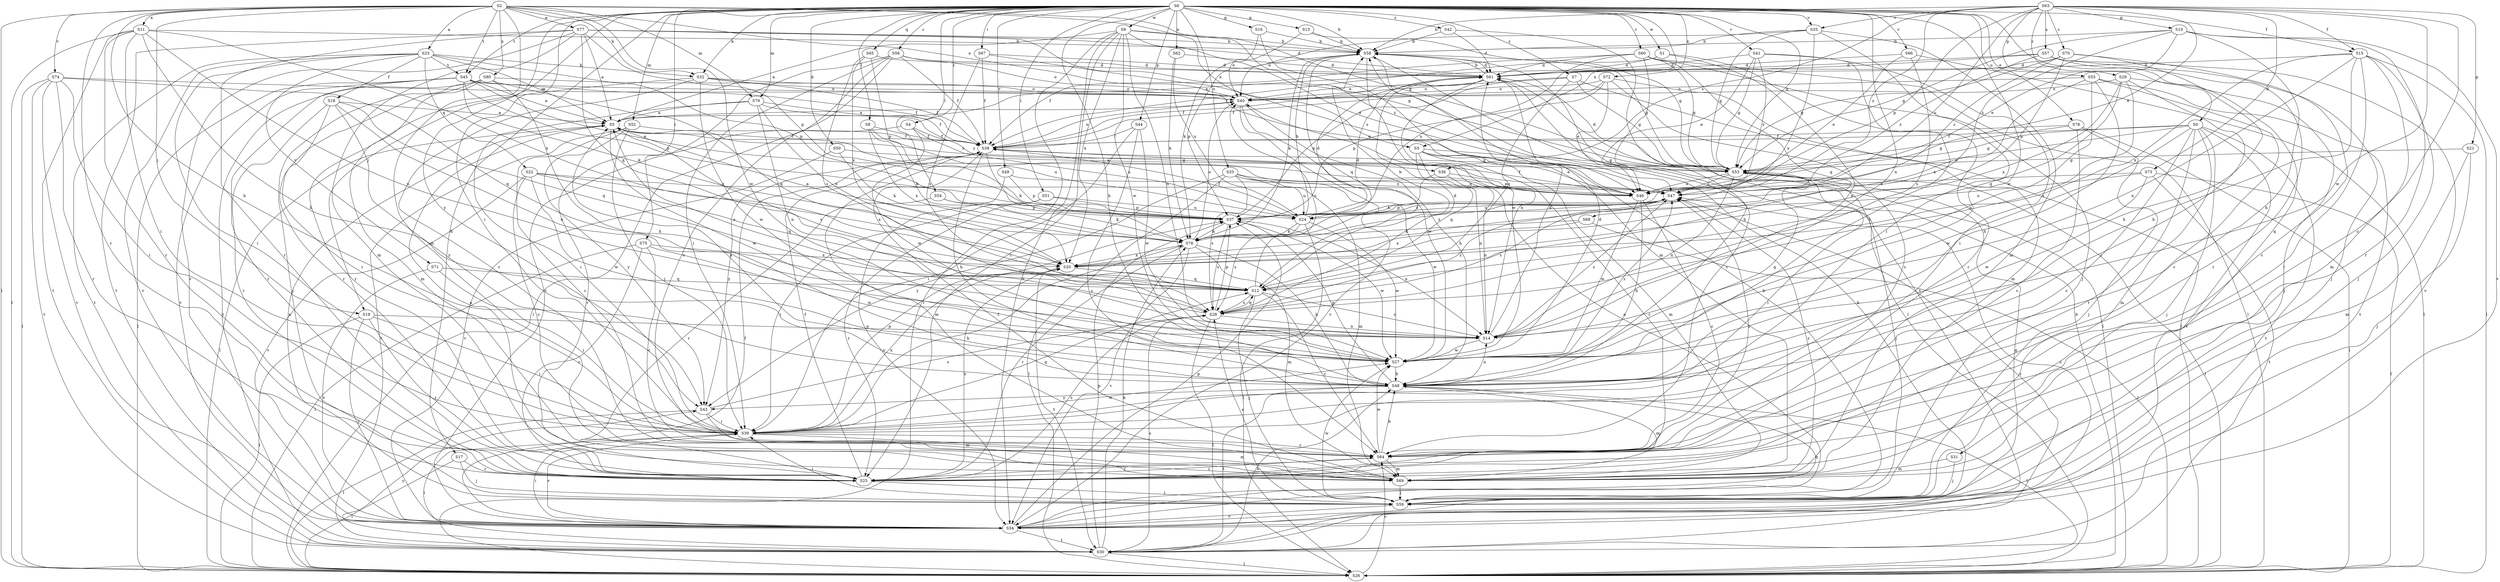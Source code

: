 strict digraph  {
S6;
S63;
S2;
S23;
S11;
S77;
S5;
S58;
S56;
S70;
S68;
S64;
S50;
S73;
S61;
S0;
S46;
S15;
S18;
S38;
S16;
S13;
S53;
S17;
S48;
S75;
S67;
S51;
S39;
S19;
S59;
S32;
S76;
S54;
S8;
S26;
S52;
S79;
S69;
S62;
S14;
S33;
S40;
S44;
S55;
S10;
S21;
S37;
S31;
S65;
S22;
S12;
S60;
S41;
S4;
S29;
S25;
S57;
S36;
S28;
S45;
S30;
S78;
S24;
S49;
S66;
S35;
S74;
S71;
S34;
S1;
S9;
S27;
S72;
S3;
S80;
S20;
S43;
S42;
S7;
S47;
S6 -> S58  [label=b];
S6 -> S56  [label=c];
S6 -> S50  [label=d];
S6 -> S0  [label=e];
S6 -> S15  [label=f];
S6 -> S16  [label=g];
S6 -> S13  [label=g];
S6 -> S53  [label=g];
S6 -> S17  [label=h];
S6 -> S48  [label=h];
S6 -> S75  [label=i];
S6 -> S67  [label=i];
S6 -> S51  [label=i];
S6 -> S39  [label=i];
S6 -> S19  [label=j];
S6 -> S32  [label=k];
S6 -> S54  [label=l];
S6 -> S8  [label=l];
S6 -> S52  [label=m];
S6 -> S79  [label=m];
S6 -> S62  [label=n];
S6 -> S14  [label=n];
S6 -> S33  [label=o];
S6 -> S44  [label=p];
S6 -> S31  [label=q];
S6 -> S65  [label=q];
S6 -> S60  [label=r];
S6 -> S41  [label=r];
S6 -> S4  [label=r];
S6 -> S45  [label=t];
S6 -> S78  [label=u];
S6 -> S49  [label=v];
S6 -> S66  [label=v];
S6 -> S35  [label=v];
S6 -> S1  [label=w];
S6 -> S9  [label=w];
S6 -> S27  [label=w];
S6 -> S72  [label=x];
S6 -> S3  [label=x];
S6 -> S43  [label=y];
S6 -> S42  [label=z];
S6 -> S7  [label=z];
S63 -> S58  [label=b];
S63 -> S70  [label=c];
S63 -> S68  [label=c];
S63 -> S64  [label=c];
S63 -> S73  [label=d];
S63 -> S46  [label=e];
S63 -> S15  [label=f];
S63 -> S55  [label=p];
S63 -> S10  [label=p];
S63 -> S21  [label=p];
S63 -> S37  [label=p];
S63 -> S29  [label=r];
S63 -> S57  [label=s];
S63 -> S36  [label=s];
S63 -> S35  [label=v];
S63 -> S27  [label=w];
S63 -> S47  [label=z];
S2 -> S23  [label=a];
S2 -> S11  [label=a];
S2 -> S77  [label=a];
S2 -> S53  [label=g];
S2 -> S48  [label=h];
S2 -> S19  [label=j];
S2 -> S32  [label=k];
S2 -> S26  [label=l];
S2 -> S79  [label=m];
S2 -> S69  [label=m];
S2 -> S40  [label=o];
S2 -> S25  [label=r];
S2 -> S45  [label=t];
S2 -> S74  [label=v];
S2 -> S27  [label=w];
S2 -> S3  [label=x];
S2 -> S80  [label=x];
S23 -> S5  [label=a];
S23 -> S18  [label=f];
S23 -> S39  [label=i];
S23 -> S32  [label=k];
S23 -> S37  [label=p];
S23 -> S22  [label=q];
S23 -> S45  [label=t];
S23 -> S30  [label=t];
S23 -> S71  [label=v];
S23 -> S34  [label=v];
S11 -> S58  [label=b];
S11 -> S48  [label=h];
S11 -> S39  [label=i];
S11 -> S26  [label=l];
S11 -> S14  [label=n];
S11 -> S25  [label=r];
S11 -> S30  [label=t];
S11 -> S20  [label=x];
S77 -> S5  [label=a];
S77 -> S58  [label=b];
S77 -> S61  [label=d];
S77 -> S53  [label=g];
S77 -> S69  [label=m];
S77 -> S37  [label=p];
S77 -> S12  [label=q];
S77 -> S25  [label=r];
S77 -> S30  [label=t];
S77 -> S34  [label=v];
S5 -> S38  [label=f];
S5 -> S26  [label=l];
S5 -> S36  [label=s];
S5 -> S28  [label=s];
S5 -> S27  [label=w];
S58 -> S61  [label=d];
S58 -> S53  [label=g];
S58 -> S76  [label=k];
S58 -> S26  [label=l];
S58 -> S37  [label=p];
S58 -> S12  [label=q];
S58 -> S27  [label=w];
S56 -> S64  [label=c];
S56 -> S61  [label=d];
S56 -> S38  [label=f];
S56 -> S39  [label=i];
S56 -> S26  [label=l];
S56 -> S40  [label=o];
S56 -> S34  [label=v];
S70 -> S64  [label=c];
S70 -> S61  [label=d];
S70 -> S53  [label=g];
S70 -> S48  [label=h];
S70 -> S37  [label=p];
S70 -> S47  [label=z];
S68 -> S76  [label=k];
S68 -> S26  [label=l];
S68 -> S20  [label=x];
S64 -> S48  [label=h];
S64 -> S69  [label=m];
S64 -> S25  [label=r];
S64 -> S27  [label=w];
S64 -> S47  [label=z];
S50 -> S53  [label=g];
S50 -> S76  [label=k];
S50 -> S34  [label=v];
S73 -> S46  [label=e];
S73 -> S26  [label=l];
S73 -> S30  [label=t];
S73 -> S24  [label=u];
S73 -> S27  [label=w];
S61 -> S58  [label=b];
S61 -> S64  [label=c];
S61 -> S38  [label=f];
S61 -> S26  [label=l];
S61 -> S14  [label=n];
S61 -> S40  [label=o];
S0 -> S64  [label=c];
S0 -> S46  [label=e];
S0 -> S38  [label=f];
S0 -> S53  [label=g];
S0 -> S59  [label=j];
S0 -> S69  [label=m];
S0 -> S25  [label=r];
S0 -> S30  [label=t];
S0 -> S34  [label=v];
S0 -> S27  [label=w];
S46 -> S5  [label=a];
S46 -> S64  [label=c];
S46 -> S38  [label=f];
S46 -> S48  [label=h];
S46 -> S27  [label=w];
S15 -> S61  [label=d];
S15 -> S48  [label=h];
S15 -> S59  [label=j];
S15 -> S26  [label=l];
S15 -> S69  [label=m];
S15 -> S14  [label=n];
S15 -> S25  [label=r];
S15 -> S20  [label=x];
S18 -> S5  [label=a];
S18 -> S39  [label=i];
S18 -> S14  [label=n];
S18 -> S12  [label=q];
S18 -> S25  [label=r];
S18 -> S43  [label=y];
S38 -> S53  [label=g];
S38 -> S48  [label=h];
S38 -> S76  [label=k];
S38 -> S69  [label=m];
S38 -> S40  [label=o];
S38 -> S43  [label=y];
S16 -> S58  [label=b];
S16 -> S76  [label=k];
S16 -> S69  [label=m];
S13 -> S58  [label=b];
S13 -> S53  [label=g];
S13 -> S40  [label=o];
S53 -> S61  [label=d];
S53 -> S46  [label=e];
S53 -> S39  [label=i];
S53 -> S59  [label=j];
S53 -> S26  [label=l];
S53 -> S14  [label=n];
S53 -> S47  [label=z];
S17 -> S59  [label=j];
S17 -> S26  [label=l];
S17 -> S25  [label=r];
S48 -> S5  [label=a];
S48 -> S26  [label=l];
S48 -> S69  [label=m];
S48 -> S14  [label=n];
S48 -> S37  [label=p];
S48 -> S30  [label=t];
S48 -> S43  [label=y];
S75 -> S64  [label=c];
S75 -> S26  [label=l];
S75 -> S25  [label=r];
S75 -> S27  [label=w];
S75 -> S20  [label=x];
S67 -> S61  [label=d];
S67 -> S38  [label=f];
S67 -> S28  [label=s];
S67 -> S47  [label=z];
S51 -> S39  [label=i];
S51 -> S37  [label=p];
S51 -> S25  [label=r];
S51 -> S24  [label=u];
S39 -> S64  [label=c];
S39 -> S76  [label=k];
S39 -> S69  [label=m];
S39 -> S37  [label=p];
S39 -> S12  [label=q];
S39 -> S34  [label=v];
S39 -> S27  [label=w];
S39 -> S20  [label=x];
S19 -> S39  [label=i];
S19 -> S26  [label=l];
S19 -> S14  [label=n];
S19 -> S25  [label=r];
S19 -> S34  [label=v];
S59 -> S5  [label=a];
S59 -> S39  [label=i];
S59 -> S28  [label=s];
S59 -> S34  [label=v];
S59 -> S27  [label=w];
S32 -> S64  [label=c];
S32 -> S46  [label=e];
S32 -> S38  [label=f];
S32 -> S40  [label=o];
S32 -> S25  [label=r];
S32 -> S27  [label=w];
S76 -> S5  [label=a];
S76 -> S61  [label=d];
S76 -> S48  [label=h];
S76 -> S69  [label=m];
S76 -> S40  [label=o];
S76 -> S25  [label=r];
S76 -> S34  [label=v];
S76 -> S20  [label=x];
S76 -> S47  [label=z];
S54 -> S76  [label=k];
S54 -> S37  [label=p];
S54 -> S25  [label=r];
S8 -> S38  [label=f];
S8 -> S76  [label=k];
S8 -> S24  [label=u];
S8 -> S20  [label=x];
S26 -> S58  [label=b];
S26 -> S64  [label=c];
S52 -> S64  [label=c];
S52 -> S38  [label=f];
S52 -> S39  [label=i];
S52 -> S30  [label=t];
S52 -> S43  [label=y];
S79 -> S5  [label=a];
S79 -> S38  [label=f];
S79 -> S39  [label=i];
S79 -> S14  [label=n];
S79 -> S20  [label=x];
S79 -> S47  [label=z];
S69 -> S5  [label=a];
S69 -> S38  [label=f];
S69 -> S59  [label=j];
S69 -> S47  [label=z];
S62 -> S61  [label=d];
S62 -> S76  [label=k];
S62 -> S24  [label=u];
S14 -> S61  [label=d];
S14 -> S27  [label=w];
S14 -> S47  [label=z];
S33 -> S46  [label=e];
S33 -> S26  [label=l];
S33 -> S69  [label=m];
S33 -> S28  [label=s];
S33 -> S24  [label=u];
S33 -> S27  [label=w];
S33 -> S43  [label=y];
S40 -> S5  [label=a];
S40 -> S48  [label=h];
S40 -> S34  [label=v];
S40 -> S27  [label=w];
S44 -> S64  [label=c];
S44 -> S38  [label=f];
S44 -> S39  [label=i];
S44 -> S27  [label=w];
S55 -> S64  [label=c];
S55 -> S48  [label=h];
S55 -> S14  [label=n];
S55 -> S40  [label=o];
S55 -> S30  [label=t];
S55 -> S20  [label=x];
S10 -> S58  [label=b];
S10 -> S46  [label=e];
S10 -> S53  [label=g];
S10 -> S48  [label=h];
S10 -> S25  [label=r];
S10 -> S34  [label=v];
S10 -> S47  [label=z];
S21 -> S53  [label=g];
S21 -> S59  [label=j];
S21 -> S69  [label=m];
S37 -> S76  [label=k];
S37 -> S14  [label=n];
S37 -> S28  [label=s];
S37 -> S27  [label=w];
S37 -> S47  [label=z];
S31 -> S59  [label=j];
S31 -> S69  [label=m];
S65 -> S61  [label=d];
S65 -> S37  [label=p];
S65 -> S28  [label=s];
S65 -> S20  [label=x];
S22 -> S64  [label=c];
S22 -> S12  [label=q];
S22 -> S34  [label=v];
S22 -> S27  [label=w];
S22 -> S20  [label=x];
S22 -> S47  [label=z];
S12 -> S58  [label=b];
S12 -> S64  [label=c];
S12 -> S59  [label=j];
S12 -> S14  [label=n];
S12 -> S40  [label=o];
S12 -> S28  [label=s];
S60 -> S61  [label=d];
S60 -> S38  [label=f];
S60 -> S53  [label=g];
S60 -> S48  [label=h];
S60 -> S59  [label=j];
S60 -> S26  [label=l];
S60 -> S12  [label=q];
S60 -> S24  [label=u];
S41 -> S61  [label=d];
S41 -> S46  [label=e];
S41 -> S53  [label=g];
S41 -> S48  [label=h];
S41 -> S39  [label=i];
S41 -> S47  [label=z];
S4 -> S38  [label=f];
S4 -> S25  [label=r];
S4 -> S24  [label=u];
S4 -> S27  [label=w];
S29 -> S39  [label=i];
S29 -> S59  [label=j];
S29 -> S40  [label=o];
S29 -> S12  [label=q];
S29 -> S28  [label=s];
S29 -> S20  [label=x];
S25 -> S64  [label=c];
S25 -> S38  [label=f];
S25 -> S59  [label=j];
S25 -> S28  [label=s];
S25 -> S20  [label=x];
S57 -> S5  [label=a];
S57 -> S61  [label=d];
S57 -> S59  [label=j];
S57 -> S25  [label=r];
S57 -> S34  [label=v];
S57 -> S47  [label=z];
S36 -> S46  [label=e];
S36 -> S76  [label=k];
S36 -> S14  [label=n];
S28 -> S5  [label=a];
S28 -> S61  [label=d];
S28 -> S26  [label=l];
S28 -> S14  [label=n];
S28 -> S37  [label=p];
S28 -> S12  [label=q];
S28 -> S47  [label=z];
S45 -> S5  [label=a];
S45 -> S46  [label=e];
S45 -> S38  [label=f];
S45 -> S76  [label=k];
S45 -> S26  [label=l];
S45 -> S40  [label=o];
S45 -> S37  [label=p];
S45 -> S25  [label=r];
S45 -> S34  [label=v];
S30 -> S58  [label=b];
S30 -> S48  [label=h];
S30 -> S39  [label=i];
S30 -> S76  [label=k];
S30 -> S26  [label=l];
S30 -> S37  [label=p];
S30 -> S28  [label=s];
S30 -> S43  [label=y];
S30 -> S47  [label=z];
S78 -> S64  [label=c];
S78 -> S38  [label=f];
S78 -> S53  [label=g];
S78 -> S59  [label=j];
S78 -> S26  [label=l];
S24 -> S58  [label=b];
S24 -> S61  [label=d];
S24 -> S38  [label=f];
S24 -> S76  [label=k];
S24 -> S26  [label=l];
S24 -> S28  [label=s];
S24 -> S27  [label=w];
S49 -> S37  [label=p];
S49 -> S34  [label=v];
S49 -> S47  [label=z];
S66 -> S61  [label=d];
S66 -> S46  [label=e];
S66 -> S26  [label=l];
S66 -> S28  [label=s];
S35 -> S58  [label=b];
S35 -> S53  [label=g];
S35 -> S39  [label=i];
S35 -> S69  [label=m];
S35 -> S40  [label=o];
S35 -> S20  [label=x];
S74 -> S39  [label=i];
S74 -> S26  [label=l];
S74 -> S40  [label=o];
S74 -> S12  [label=q];
S74 -> S25  [label=r];
S74 -> S30  [label=t];
S74 -> S34  [label=v];
S71 -> S39  [label=i];
S71 -> S12  [label=q];
S71 -> S34  [label=v];
S34 -> S58  [label=b];
S34 -> S38  [label=f];
S34 -> S53  [label=g];
S34 -> S48  [label=h];
S34 -> S39  [label=i];
S34 -> S40  [label=o];
S34 -> S37  [label=p];
S34 -> S30  [label=t];
S34 -> S47  [label=z];
S1 -> S61  [label=d];
S1 -> S38  [label=f];
S1 -> S14  [label=n];
S1 -> S25  [label=r];
S9 -> S5  [label=a];
S9 -> S58  [label=b];
S9 -> S46  [label=e];
S9 -> S26  [label=l];
S9 -> S14  [label=n];
S9 -> S25  [label=r];
S9 -> S34  [label=v];
S9 -> S27  [label=w];
S9 -> S20  [label=x];
S9 -> S47  [label=z];
S27 -> S61  [label=d];
S27 -> S53  [label=g];
S27 -> S48  [label=h];
S27 -> S47  [label=z];
S72 -> S64  [label=c];
S72 -> S46  [label=e];
S72 -> S38  [label=f];
S72 -> S69  [label=m];
S72 -> S40  [label=o];
S72 -> S37  [label=p];
S3 -> S46  [label=e];
S3 -> S53  [label=g];
S3 -> S69  [label=m];
S3 -> S14  [label=n];
S3 -> S12  [label=q];
S3 -> S25  [label=r];
S80 -> S48  [label=h];
S80 -> S59  [label=j];
S80 -> S69  [label=m];
S80 -> S40  [label=o];
S80 -> S12  [label=q];
S80 -> S25  [label=r];
S80 -> S30  [label=t];
S20 -> S12  [label=q];
S20 -> S30  [label=t];
S43 -> S39  [label=i];
S43 -> S26  [label=l];
S43 -> S69  [label=m];
S43 -> S28  [label=s];
S42 -> S58  [label=b];
S42 -> S61  [label=d];
S42 -> S30  [label=t];
S7 -> S53  [label=g];
S7 -> S26  [label=l];
S7 -> S40  [label=o];
S7 -> S37  [label=p];
S7 -> S12  [label=q];
S47 -> S37  [label=p];
S47 -> S28  [label=s];
S47 -> S24  [label=u];
}
